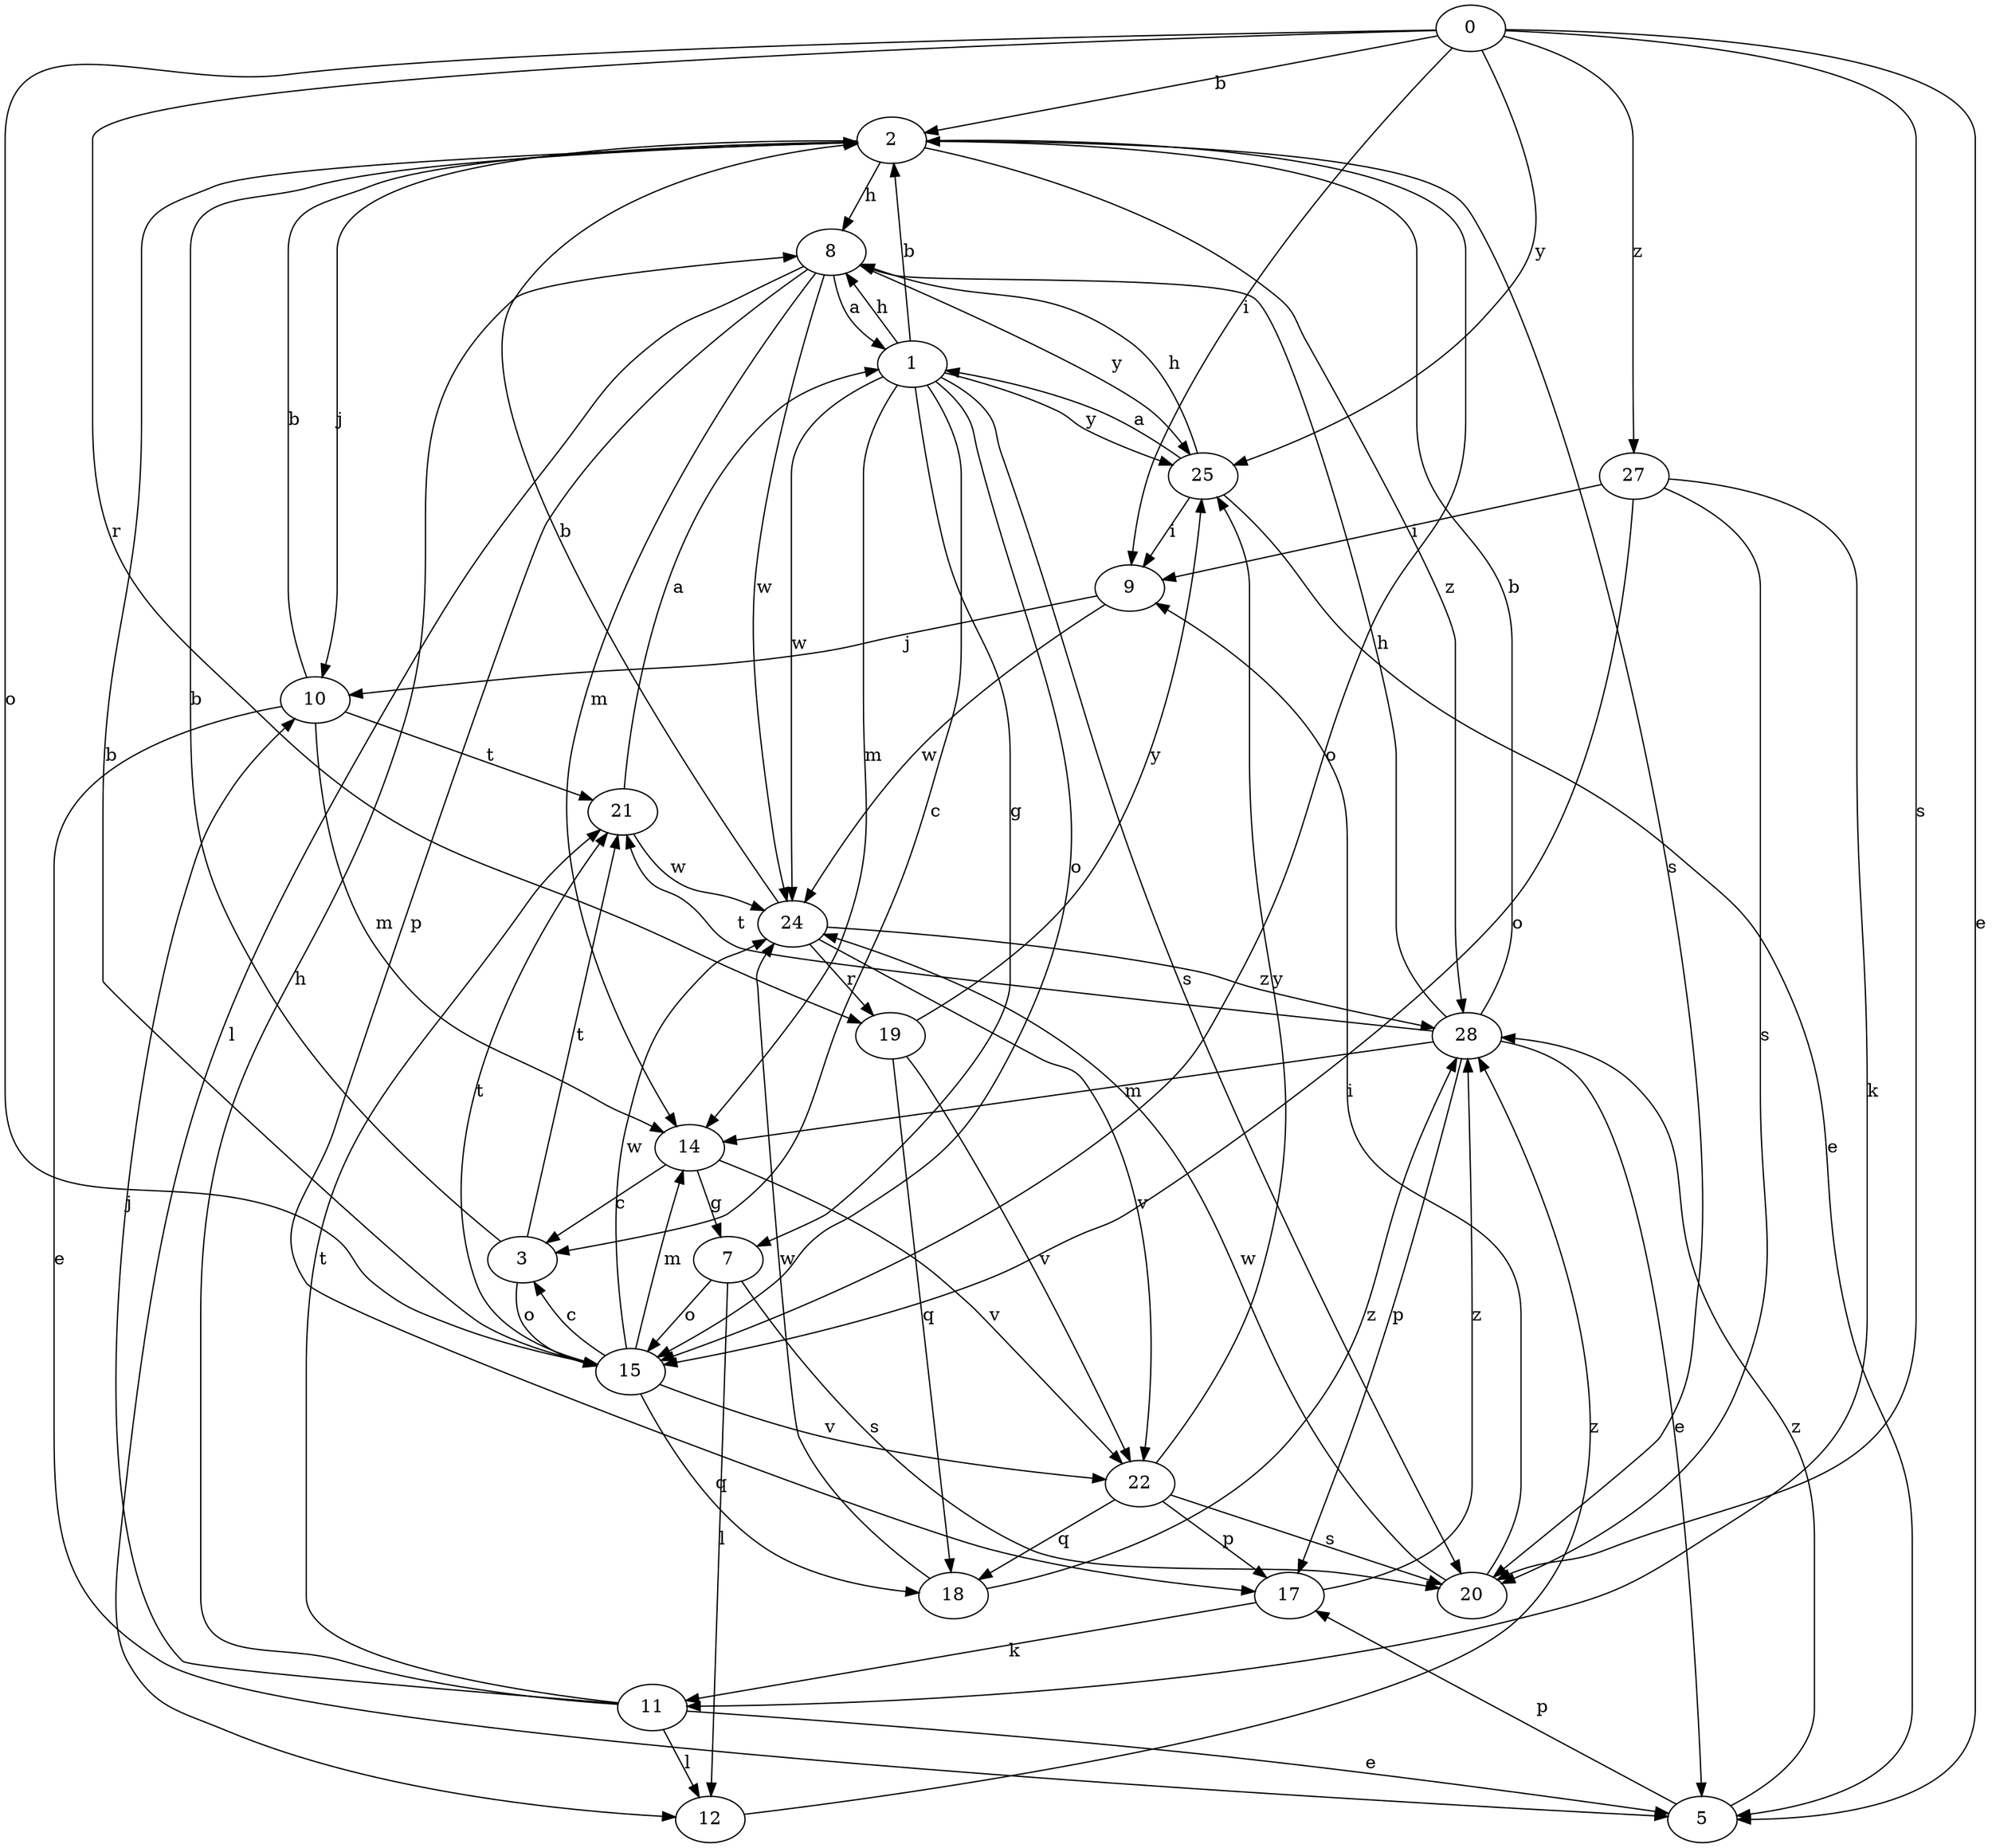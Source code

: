 strict digraph  {
0;
1;
2;
3;
5;
7;
8;
9;
10;
11;
12;
14;
15;
17;
18;
19;
20;
21;
22;
24;
25;
27;
28;
0 -> 2  [label=b];
0 -> 5  [label=e];
0 -> 9  [label=i];
0 -> 15  [label=o];
0 -> 19  [label=r];
0 -> 20  [label=s];
0 -> 25  [label=y];
0 -> 27  [label=z];
1 -> 2  [label=b];
1 -> 3  [label=c];
1 -> 7  [label=g];
1 -> 8  [label=h];
1 -> 14  [label=m];
1 -> 15  [label=o];
1 -> 20  [label=s];
1 -> 24  [label=w];
1 -> 25  [label=y];
2 -> 8  [label=h];
2 -> 10  [label=j];
2 -> 15  [label=o];
2 -> 20  [label=s];
2 -> 28  [label=z];
3 -> 2  [label=b];
3 -> 15  [label=o];
3 -> 21  [label=t];
5 -> 17  [label=p];
5 -> 28  [label=z];
7 -> 12  [label=l];
7 -> 15  [label=o];
7 -> 20  [label=s];
8 -> 1  [label=a];
8 -> 12  [label=l];
8 -> 14  [label=m];
8 -> 17  [label=p];
8 -> 24  [label=w];
8 -> 25  [label=y];
9 -> 10  [label=j];
9 -> 24  [label=w];
10 -> 2  [label=b];
10 -> 5  [label=e];
10 -> 14  [label=m];
10 -> 21  [label=t];
11 -> 5  [label=e];
11 -> 8  [label=h];
11 -> 10  [label=j];
11 -> 12  [label=l];
11 -> 21  [label=t];
12 -> 28  [label=z];
14 -> 3  [label=c];
14 -> 7  [label=g];
14 -> 22  [label=v];
15 -> 2  [label=b];
15 -> 3  [label=c];
15 -> 14  [label=m];
15 -> 18  [label=q];
15 -> 21  [label=t];
15 -> 22  [label=v];
15 -> 24  [label=w];
17 -> 11  [label=k];
17 -> 28  [label=z];
18 -> 24  [label=w];
18 -> 28  [label=z];
19 -> 18  [label=q];
19 -> 22  [label=v];
19 -> 25  [label=y];
20 -> 9  [label=i];
20 -> 24  [label=w];
21 -> 1  [label=a];
21 -> 24  [label=w];
22 -> 17  [label=p];
22 -> 18  [label=q];
22 -> 20  [label=s];
22 -> 25  [label=y];
24 -> 2  [label=b];
24 -> 19  [label=r];
24 -> 22  [label=v];
24 -> 28  [label=z];
25 -> 1  [label=a];
25 -> 5  [label=e];
25 -> 8  [label=h];
25 -> 9  [label=i];
27 -> 9  [label=i];
27 -> 11  [label=k];
27 -> 15  [label=o];
27 -> 20  [label=s];
28 -> 2  [label=b];
28 -> 5  [label=e];
28 -> 8  [label=h];
28 -> 14  [label=m];
28 -> 17  [label=p];
28 -> 21  [label=t];
}
